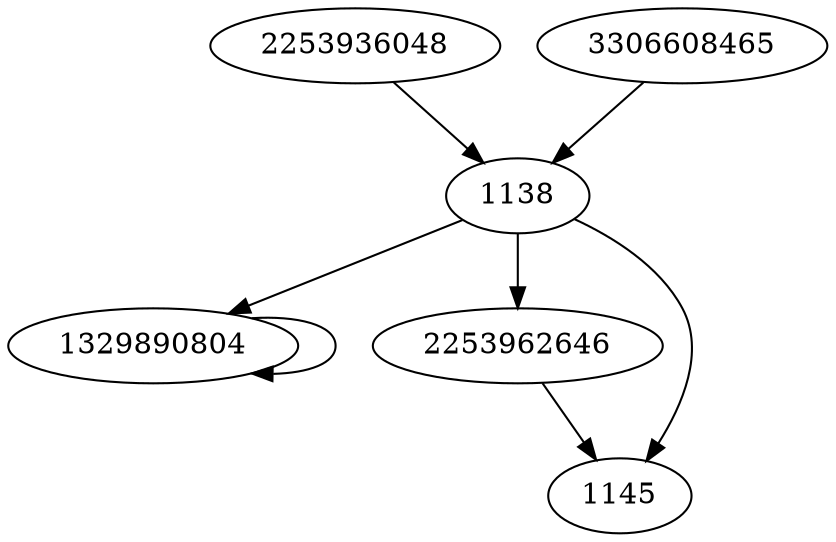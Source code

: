 digraph  {
2253936048;
3306608465;
1138;
1329890804;
2253962646;
1145;
2253936048 -> 1138;
3306608465 -> 1138;
1138 -> 2253962646;
1138 -> 1145;
1138 -> 1329890804;
1329890804 -> 1329890804;
2253962646 -> 1145;
}
